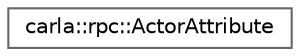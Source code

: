 digraph "类继承关系图"
{
 // INTERACTIVE_SVG=YES
 // LATEX_PDF_SIZE
  bgcolor="transparent";
  edge [fontname=Helvetica,fontsize=10,labelfontname=Helvetica,labelfontsize=10];
  node [fontname=Helvetica,fontsize=10,shape=box,height=0.2,width=0.4];
  rankdir="LR";
  Node0 [id="Node000000",label="carla::rpc::ActorAttribute",height=0.2,width=0.4,color="grey40", fillcolor="white", style="filled",URL="$d8/d46/classcarla_1_1rpc_1_1ActorAttribute.html",tooltip=" "];
}
